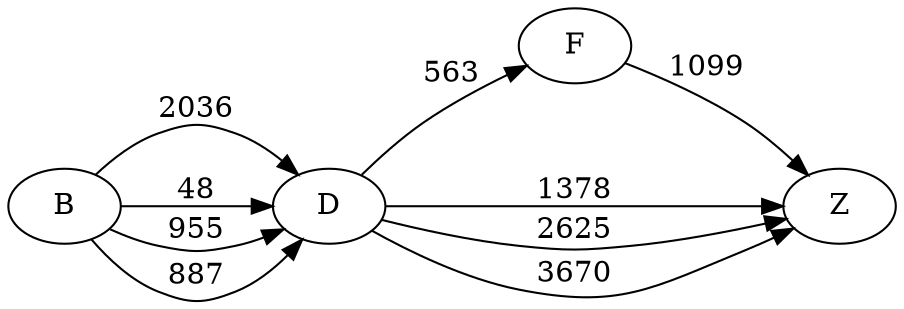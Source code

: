 digraph G {
	rankdir=LR size="8,5"
	B
	D
	B -> D [label=2036]
	D
	F
	D -> F [label=563]
	F
	Z
	F -> Z [label=1099]
	B
	D
	B -> D [label=48]
	D
	Z
	D -> Z [label=1378]
	B
	D
	B -> D [label=955]
	D
	Z
	D -> Z [label=2625]
	B
	D
	B -> D [label=887]
	D
	Z
	D -> Z [label=3670]
}
